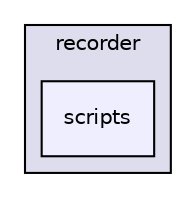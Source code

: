 digraph "src/com/qualoutdoor/recorder/scripts" {
  compound=true
  node [ fontsize="10", fontname="Helvetica"];
  edge [ labelfontsize="10", labelfontname="Helvetica"];
  subgraph clusterdir_d27a4643e8f320e40504dd9ecc4e195b {
    graph [ bgcolor="#ddddee", pencolor="black", label="recorder" fontname="Helvetica", fontsize="10", URL="dir_d27a4643e8f320e40504dd9ecc4e195b.html"]
  dir_c625b59f1aa770b80f27d6648b564664 [shape=box, label="scripts", style="filled", fillcolor="#eeeeff", pencolor="black", URL="dir_c625b59f1aa770b80f27d6648b564664.html"];
  }
}
